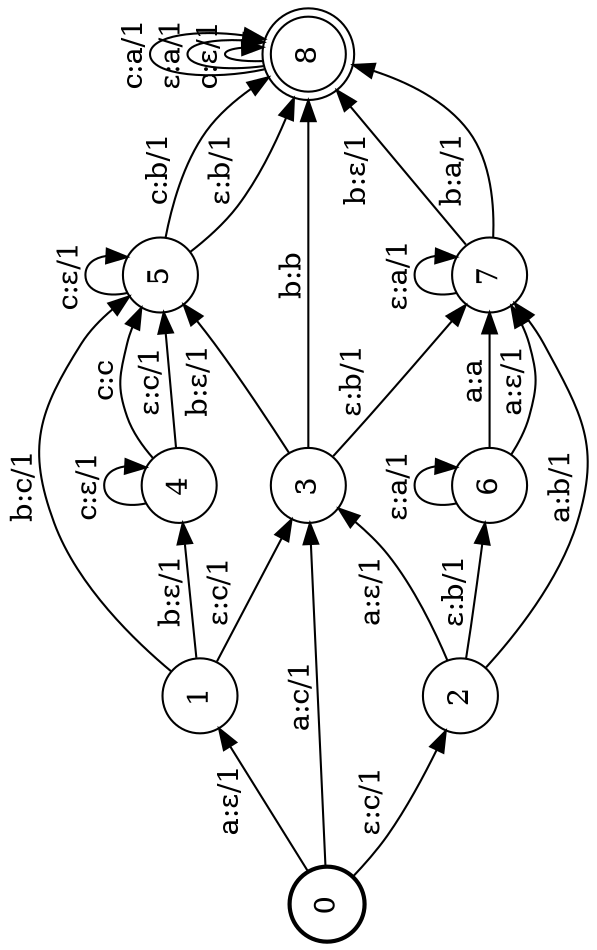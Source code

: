 digraph FST {
rankdir = LR;
size = "8.5,11";
label = "";
center = 1;
orientation = Landscape;
ranksep = "0.4";
nodesep = "0.25";
0 [label = "0", shape = circle, style = bold, fontsize = 14]
	0 -> 1 [label = "a:&#949;/1", fontsize = 14];
	0 -> 2 [label = "&#949;:c/1", fontsize = 14];
	0 -> 3 [label = "a:c/1", fontsize = 14];
1 [label = "1", shape = circle, style = solid, fontsize = 14]
	1 -> 4 [label = "b:&#949;/1", fontsize = 14];
	1 -> 3 [label = "&#949;:c/1", fontsize = 14];
	1 -> 5 [label = "b:c/1", fontsize = 14];
2 [label = "2", shape = circle, style = solid, fontsize = 14]
	2 -> 3 [label = "a:&#949;/1", fontsize = 14];
	2 -> 6 [label = "&#949;:b/1", fontsize = 14];
	2 -> 7 [label = "a:b/1", fontsize = 14];
3 [label = "3", shape = circle, style = solid, fontsize = 14]
	3 -> 8 [label = "b:b", fontsize = 14];
	3 -> 5 [label = "b:&#949;/1", fontsize = 14];
	3 -> 7 [label = "&#949;:b/1", fontsize = 14];
4 [label = "4", shape = circle, style = solid, fontsize = 14]
	4 -> 5 [label = "c:c", fontsize = 14];
	4 -> 4 [label = "c:&#949;/1", fontsize = 14];
	4 -> 5 [label = "&#949;:c/1", fontsize = 14];
5 [label = "5", shape = circle, style = solid, fontsize = 14]
	5 -> 5 [label = "c:&#949;/1", fontsize = 14];
	5 -> 8 [label = "&#949;:b/1", fontsize = 14];
	5 -> 8 [label = "c:b/1", fontsize = 14];
6 [label = "6", shape = circle, style = solid, fontsize = 14]
	6 -> 7 [label = "a:a", fontsize = 14];
	6 -> 7 [label = "a:&#949;/1", fontsize = 14];
	6 -> 6 [label = "&#949;:a/1", fontsize = 14];
7 [label = "7", shape = circle, style = solid, fontsize = 14]
	7 -> 8 [label = "b:&#949;/1", fontsize = 14];
	7 -> 7 [label = "&#949;:a/1", fontsize = 14];
	7 -> 8 [label = "b:a/1", fontsize = 14];
8 [label = "8", shape = doublecircle, style = solid, fontsize = 14]
	8 -> 8 [label = "c:&#949;/1", fontsize = 14];
	8 -> 8 [label = "&#949;:a/1", fontsize = 14];
	8 -> 8 [label = "c:a/1", fontsize = 14];
}
